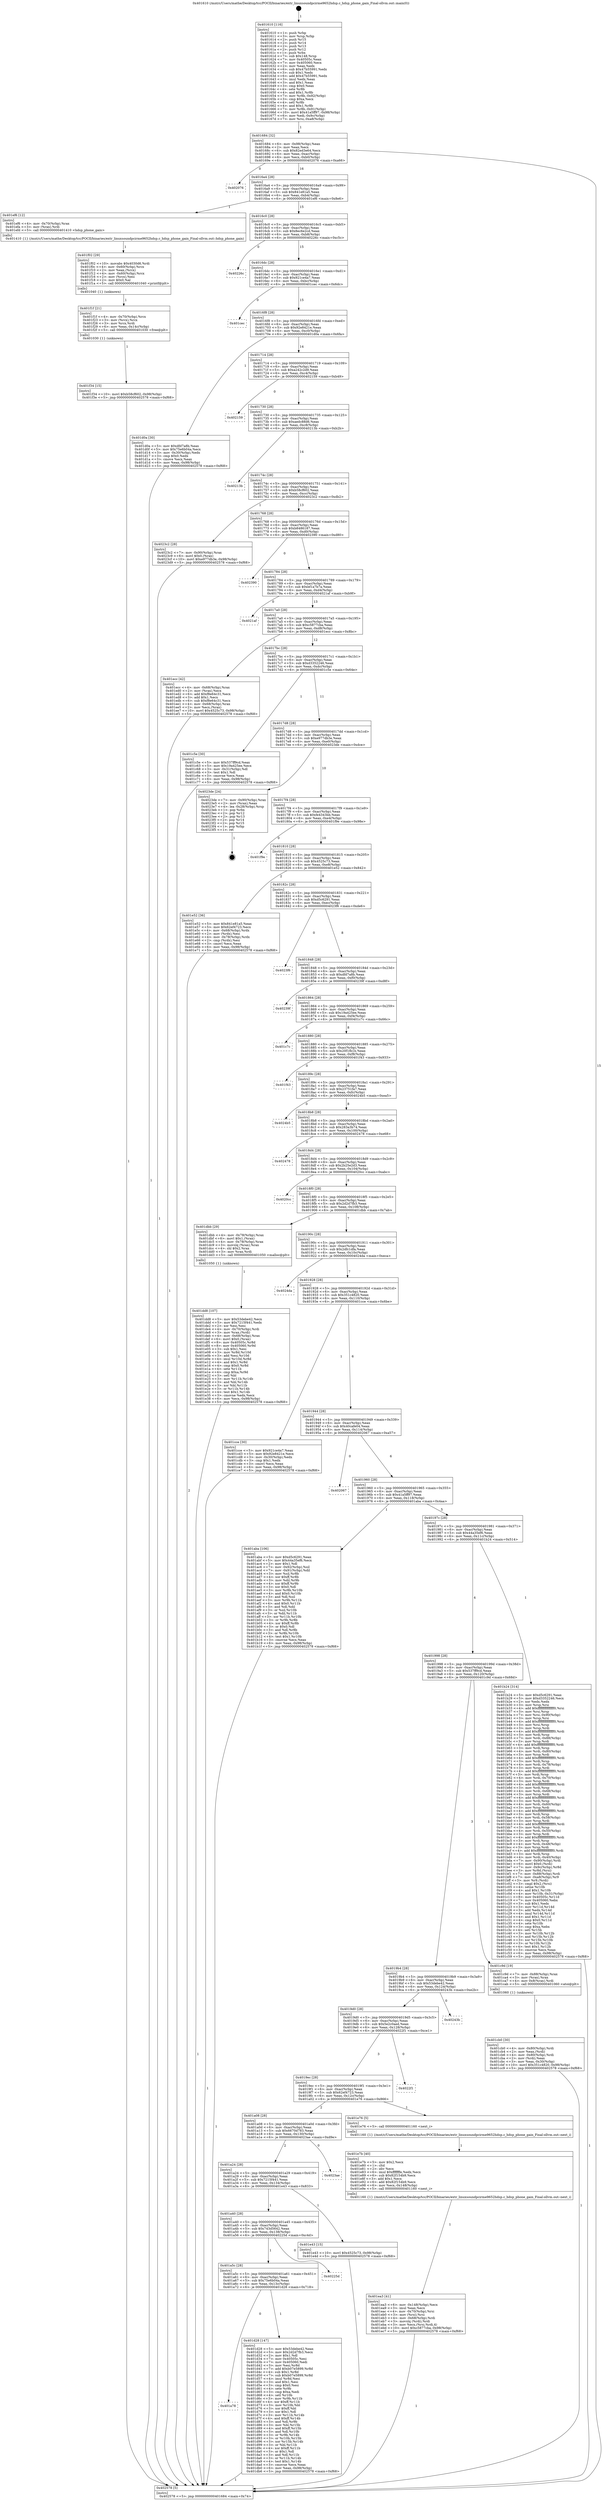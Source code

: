 digraph "0x401610" {
  label = "0x401610 (/mnt/c/Users/mathe/Desktop/tcc/POCII/binaries/extr_linuxsoundpcirme9652hdsp.c_hdsp_phone_gain_Final-ollvm.out::main(0))"
  labelloc = "t"
  node[shape=record]

  Entry [label="",width=0.3,height=0.3,shape=circle,fillcolor=black,style=filled]
  "0x401684" [label="{
     0x401684 [32]\l
     | [instrs]\l
     &nbsp;&nbsp;0x401684 \<+6\>: mov -0x98(%rbp),%eax\l
     &nbsp;&nbsp;0x40168a \<+2\>: mov %eax,%ecx\l
     &nbsp;&nbsp;0x40168c \<+6\>: sub $0x82ed3e64,%ecx\l
     &nbsp;&nbsp;0x401692 \<+6\>: mov %eax,-0xac(%rbp)\l
     &nbsp;&nbsp;0x401698 \<+6\>: mov %ecx,-0xb0(%rbp)\l
     &nbsp;&nbsp;0x40169e \<+6\>: je 0000000000402076 \<main+0xa66\>\l
  }"]
  "0x402076" [label="{
     0x402076\l
  }", style=dashed]
  "0x4016a4" [label="{
     0x4016a4 [28]\l
     | [instrs]\l
     &nbsp;&nbsp;0x4016a4 \<+5\>: jmp 00000000004016a9 \<main+0x99\>\l
     &nbsp;&nbsp;0x4016a9 \<+6\>: mov -0xac(%rbp),%eax\l
     &nbsp;&nbsp;0x4016af \<+5\>: sub $0x841e81a5,%eax\l
     &nbsp;&nbsp;0x4016b4 \<+6\>: mov %eax,-0xb4(%rbp)\l
     &nbsp;&nbsp;0x4016ba \<+6\>: je 0000000000401ef6 \<main+0x8e6\>\l
  }"]
  Exit [label="",width=0.3,height=0.3,shape=circle,fillcolor=black,style=filled,peripheries=2]
  "0x401ef6" [label="{
     0x401ef6 [12]\l
     | [instrs]\l
     &nbsp;&nbsp;0x401ef6 \<+4\>: mov -0x70(%rbp),%rax\l
     &nbsp;&nbsp;0x401efa \<+3\>: mov (%rax),%rdi\l
     &nbsp;&nbsp;0x401efd \<+5\>: call 0000000000401410 \<hdsp_phone_gain\>\l
     | [calls]\l
     &nbsp;&nbsp;0x401410 \{1\} (/mnt/c/Users/mathe/Desktop/tcc/POCII/binaries/extr_linuxsoundpcirme9652hdsp.c_hdsp_phone_gain_Final-ollvm.out::hdsp_phone_gain)\l
  }"]
  "0x4016c0" [label="{
     0x4016c0 [28]\l
     | [instrs]\l
     &nbsp;&nbsp;0x4016c0 \<+5\>: jmp 00000000004016c5 \<main+0xb5\>\l
     &nbsp;&nbsp;0x4016c5 \<+6\>: mov -0xac(%rbp),%eax\l
     &nbsp;&nbsp;0x4016cb \<+5\>: sub $0x8ec6e2cd,%eax\l
     &nbsp;&nbsp;0x4016d0 \<+6\>: mov %eax,-0xb8(%rbp)\l
     &nbsp;&nbsp;0x4016d6 \<+6\>: je 000000000040226c \<main+0xc5c\>\l
  }"]
  "0x401f34" [label="{
     0x401f34 [15]\l
     | [instrs]\l
     &nbsp;&nbsp;0x401f34 \<+10\>: movl $0xb58cf602,-0x98(%rbp)\l
     &nbsp;&nbsp;0x401f3e \<+5\>: jmp 0000000000402578 \<main+0xf68\>\l
  }"]
  "0x40226c" [label="{
     0x40226c\l
  }", style=dashed]
  "0x4016dc" [label="{
     0x4016dc [28]\l
     | [instrs]\l
     &nbsp;&nbsp;0x4016dc \<+5\>: jmp 00000000004016e1 \<main+0xd1\>\l
     &nbsp;&nbsp;0x4016e1 \<+6\>: mov -0xac(%rbp),%eax\l
     &nbsp;&nbsp;0x4016e7 \<+5\>: sub $0x921ce4a7,%eax\l
     &nbsp;&nbsp;0x4016ec \<+6\>: mov %eax,-0xbc(%rbp)\l
     &nbsp;&nbsp;0x4016f2 \<+6\>: je 0000000000401cec \<main+0x6dc\>\l
  }"]
  "0x401f1f" [label="{
     0x401f1f [21]\l
     | [instrs]\l
     &nbsp;&nbsp;0x401f1f \<+4\>: mov -0x70(%rbp),%rcx\l
     &nbsp;&nbsp;0x401f23 \<+3\>: mov (%rcx),%rcx\l
     &nbsp;&nbsp;0x401f26 \<+3\>: mov %rcx,%rdi\l
     &nbsp;&nbsp;0x401f29 \<+6\>: mov %eax,-0x14c(%rbp)\l
     &nbsp;&nbsp;0x401f2f \<+5\>: call 0000000000401030 \<free@plt\>\l
     | [calls]\l
     &nbsp;&nbsp;0x401030 \{1\} (unknown)\l
  }"]
  "0x401cec" [label="{
     0x401cec\l
  }", style=dashed]
  "0x4016f8" [label="{
     0x4016f8 [28]\l
     | [instrs]\l
     &nbsp;&nbsp;0x4016f8 \<+5\>: jmp 00000000004016fd \<main+0xed\>\l
     &nbsp;&nbsp;0x4016fd \<+6\>: mov -0xac(%rbp),%eax\l
     &nbsp;&nbsp;0x401703 \<+5\>: sub $0x92e8421e,%eax\l
     &nbsp;&nbsp;0x401708 \<+6\>: mov %eax,-0xc0(%rbp)\l
     &nbsp;&nbsp;0x40170e \<+6\>: je 0000000000401d0a \<main+0x6fa\>\l
  }"]
  "0x401f02" [label="{
     0x401f02 [29]\l
     | [instrs]\l
     &nbsp;&nbsp;0x401f02 \<+10\>: movabs $0x4030d6,%rdi\l
     &nbsp;&nbsp;0x401f0c \<+4\>: mov -0x60(%rbp),%rcx\l
     &nbsp;&nbsp;0x401f10 \<+2\>: mov %eax,(%rcx)\l
     &nbsp;&nbsp;0x401f12 \<+4\>: mov -0x60(%rbp),%rcx\l
     &nbsp;&nbsp;0x401f16 \<+2\>: mov (%rcx),%esi\l
     &nbsp;&nbsp;0x401f18 \<+2\>: mov $0x0,%al\l
     &nbsp;&nbsp;0x401f1a \<+5\>: call 0000000000401040 \<printf@plt\>\l
     | [calls]\l
     &nbsp;&nbsp;0x401040 \{1\} (unknown)\l
  }"]
  "0x401d0a" [label="{
     0x401d0a [30]\l
     | [instrs]\l
     &nbsp;&nbsp;0x401d0a \<+5\>: mov $0xdfd7a8b,%eax\l
     &nbsp;&nbsp;0x401d0f \<+5\>: mov $0x75e6b04a,%ecx\l
     &nbsp;&nbsp;0x401d14 \<+3\>: mov -0x30(%rbp),%edx\l
     &nbsp;&nbsp;0x401d17 \<+3\>: cmp $0x0,%edx\l
     &nbsp;&nbsp;0x401d1a \<+3\>: cmove %ecx,%eax\l
     &nbsp;&nbsp;0x401d1d \<+6\>: mov %eax,-0x98(%rbp)\l
     &nbsp;&nbsp;0x401d23 \<+5\>: jmp 0000000000402578 \<main+0xf68\>\l
  }"]
  "0x401714" [label="{
     0x401714 [28]\l
     | [instrs]\l
     &nbsp;&nbsp;0x401714 \<+5\>: jmp 0000000000401719 \<main+0x109\>\l
     &nbsp;&nbsp;0x401719 \<+6\>: mov -0xac(%rbp),%eax\l
     &nbsp;&nbsp;0x40171f \<+5\>: sub $0xa242c2d9,%eax\l
     &nbsp;&nbsp;0x401724 \<+6\>: mov %eax,-0xc4(%rbp)\l
     &nbsp;&nbsp;0x40172a \<+6\>: je 0000000000402159 \<main+0xb49\>\l
  }"]
  "0x401ea3" [label="{
     0x401ea3 [41]\l
     | [instrs]\l
     &nbsp;&nbsp;0x401ea3 \<+6\>: mov -0x148(%rbp),%ecx\l
     &nbsp;&nbsp;0x401ea9 \<+3\>: imul %eax,%ecx\l
     &nbsp;&nbsp;0x401eac \<+4\>: mov -0x70(%rbp),%rsi\l
     &nbsp;&nbsp;0x401eb0 \<+3\>: mov (%rsi),%rsi\l
     &nbsp;&nbsp;0x401eb3 \<+4\>: mov -0x68(%rbp),%rdi\l
     &nbsp;&nbsp;0x401eb7 \<+3\>: movslq (%rdi),%rdi\l
     &nbsp;&nbsp;0x401eba \<+3\>: mov %ecx,(%rsi,%rdi,4)\l
     &nbsp;&nbsp;0x401ebd \<+10\>: movl $0xc5877cba,-0x98(%rbp)\l
     &nbsp;&nbsp;0x401ec7 \<+5\>: jmp 0000000000402578 \<main+0xf68\>\l
  }"]
  "0x402159" [label="{
     0x402159\l
  }", style=dashed]
  "0x401730" [label="{
     0x401730 [28]\l
     | [instrs]\l
     &nbsp;&nbsp;0x401730 \<+5\>: jmp 0000000000401735 \<main+0x125\>\l
     &nbsp;&nbsp;0x401735 \<+6\>: mov -0xac(%rbp),%eax\l
     &nbsp;&nbsp;0x40173b \<+5\>: sub $0xaedc88d6,%eax\l
     &nbsp;&nbsp;0x401740 \<+6\>: mov %eax,-0xc8(%rbp)\l
     &nbsp;&nbsp;0x401746 \<+6\>: je 000000000040213b \<main+0xb2b\>\l
  }"]
  "0x401e7b" [label="{
     0x401e7b [40]\l
     | [instrs]\l
     &nbsp;&nbsp;0x401e7b \<+5\>: mov $0x2,%ecx\l
     &nbsp;&nbsp;0x401e80 \<+1\>: cltd\l
     &nbsp;&nbsp;0x401e81 \<+2\>: idiv %ecx\l
     &nbsp;&nbsp;0x401e83 \<+6\>: imul $0xfffffffe,%edx,%ecx\l
     &nbsp;&nbsp;0x401e89 \<+6\>: sub $0x82f154b9,%ecx\l
     &nbsp;&nbsp;0x401e8f \<+3\>: add $0x1,%ecx\l
     &nbsp;&nbsp;0x401e92 \<+6\>: add $0x82f154b9,%ecx\l
     &nbsp;&nbsp;0x401e98 \<+6\>: mov %ecx,-0x148(%rbp)\l
     &nbsp;&nbsp;0x401e9e \<+5\>: call 0000000000401160 \<next_i\>\l
     | [calls]\l
     &nbsp;&nbsp;0x401160 \{1\} (/mnt/c/Users/mathe/Desktop/tcc/POCII/binaries/extr_linuxsoundpcirme9652hdsp.c_hdsp_phone_gain_Final-ollvm.out::next_i)\l
  }"]
  "0x40213b" [label="{
     0x40213b\l
  }", style=dashed]
  "0x40174c" [label="{
     0x40174c [28]\l
     | [instrs]\l
     &nbsp;&nbsp;0x40174c \<+5\>: jmp 0000000000401751 \<main+0x141\>\l
     &nbsp;&nbsp;0x401751 \<+6\>: mov -0xac(%rbp),%eax\l
     &nbsp;&nbsp;0x401757 \<+5\>: sub $0xb58cf602,%eax\l
     &nbsp;&nbsp;0x40175c \<+6\>: mov %eax,-0xcc(%rbp)\l
     &nbsp;&nbsp;0x401762 \<+6\>: je 00000000004023c2 \<main+0xdb2\>\l
  }"]
  "0x401dd8" [label="{
     0x401dd8 [107]\l
     | [instrs]\l
     &nbsp;&nbsp;0x401dd8 \<+5\>: mov $0x53debe42,%ecx\l
     &nbsp;&nbsp;0x401ddd \<+5\>: mov $0x7215f441,%edx\l
     &nbsp;&nbsp;0x401de2 \<+2\>: xor %esi,%esi\l
     &nbsp;&nbsp;0x401de4 \<+4\>: mov -0x70(%rbp),%rdi\l
     &nbsp;&nbsp;0x401de8 \<+3\>: mov %rax,(%rdi)\l
     &nbsp;&nbsp;0x401deb \<+4\>: mov -0x68(%rbp),%rax\l
     &nbsp;&nbsp;0x401def \<+6\>: movl $0x0,(%rax)\l
     &nbsp;&nbsp;0x401df5 \<+8\>: mov 0x40505c,%r8d\l
     &nbsp;&nbsp;0x401dfd \<+8\>: mov 0x405060,%r9d\l
     &nbsp;&nbsp;0x401e05 \<+3\>: sub $0x1,%esi\l
     &nbsp;&nbsp;0x401e08 \<+3\>: mov %r8d,%r10d\l
     &nbsp;&nbsp;0x401e0b \<+3\>: add %esi,%r10d\l
     &nbsp;&nbsp;0x401e0e \<+4\>: imul %r10d,%r8d\l
     &nbsp;&nbsp;0x401e12 \<+4\>: and $0x1,%r8d\l
     &nbsp;&nbsp;0x401e16 \<+4\>: cmp $0x0,%r8d\l
     &nbsp;&nbsp;0x401e1a \<+4\>: sete %r11b\l
     &nbsp;&nbsp;0x401e1e \<+4\>: cmp $0xa,%r9d\l
     &nbsp;&nbsp;0x401e22 \<+3\>: setl %bl\l
     &nbsp;&nbsp;0x401e25 \<+3\>: mov %r11b,%r14b\l
     &nbsp;&nbsp;0x401e28 \<+3\>: and %bl,%r14b\l
     &nbsp;&nbsp;0x401e2b \<+3\>: xor %bl,%r11b\l
     &nbsp;&nbsp;0x401e2e \<+3\>: or %r11b,%r14b\l
     &nbsp;&nbsp;0x401e31 \<+4\>: test $0x1,%r14b\l
     &nbsp;&nbsp;0x401e35 \<+3\>: cmovne %edx,%ecx\l
     &nbsp;&nbsp;0x401e38 \<+6\>: mov %ecx,-0x98(%rbp)\l
     &nbsp;&nbsp;0x401e3e \<+5\>: jmp 0000000000402578 \<main+0xf68\>\l
  }"]
  "0x4023c2" [label="{
     0x4023c2 [28]\l
     | [instrs]\l
     &nbsp;&nbsp;0x4023c2 \<+7\>: mov -0x90(%rbp),%rax\l
     &nbsp;&nbsp;0x4023c9 \<+6\>: movl $0x0,(%rax)\l
     &nbsp;&nbsp;0x4023cf \<+10\>: movl $0xe977db3e,-0x98(%rbp)\l
     &nbsp;&nbsp;0x4023d9 \<+5\>: jmp 0000000000402578 \<main+0xf68\>\l
  }"]
  "0x401768" [label="{
     0x401768 [28]\l
     | [instrs]\l
     &nbsp;&nbsp;0x401768 \<+5\>: jmp 000000000040176d \<main+0x15d\>\l
     &nbsp;&nbsp;0x40176d \<+6\>: mov -0xac(%rbp),%eax\l
     &nbsp;&nbsp;0x401773 \<+5\>: sub $0xb8486187,%eax\l
     &nbsp;&nbsp;0x401778 \<+6\>: mov %eax,-0xd0(%rbp)\l
     &nbsp;&nbsp;0x40177e \<+6\>: je 0000000000402390 \<main+0xd80\>\l
  }"]
  "0x401a78" [label="{
     0x401a78\l
  }", style=dashed]
  "0x402390" [label="{
     0x402390\l
  }", style=dashed]
  "0x401784" [label="{
     0x401784 [28]\l
     | [instrs]\l
     &nbsp;&nbsp;0x401784 \<+5\>: jmp 0000000000401789 \<main+0x179\>\l
     &nbsp;&nbsp;0x401789 \<+6\>: mov -0xac(%rbp),%eax\l
     &nbsp;&nbsp;0x40178f \<+5\>: sub $0xbf1a7b7a,%eax\l
     &nbsp;&nbsp;0x401794 \<+6\>: mov %eax,-0xd4(%rbp)\l
     &nbsp;&nbsp;0x40179a \<+6\>: je 00000000004021af \<main+0xb9f\>\l
  }"]
  "0x401d28" [label="{
     0x401d28 [147]\l
     | [instrs]\l
     &nbsp;&nbsp;0x401d28 \<+5\>: mov $0x53debe42,%eax\l
     &nbsp;&nbsp;0x401d2d \<+5\>: mov $0x2d2d7fb3,%ecx\l
     &nbsp;&nbsp;0x401d32 \<+2\>: mov $0x1,%dl\l
     &nbsp;&nbsp;0x401d34 \<+7\>: mov 0x40505c,%esi\l
     &nbsp;&nbsp;0x401d3b \<+7\>: mov 0x405060,%edi\l
     &nbsp;&nbsp;0x401d42 \<+3\>: mov %esi,%r8d\l
     &nbsp;&nbsp;0x401d45 \<+7\>: add $0xb07e5899,%r8d\l
     &nbsp;&nbsp;0x401d4c \<+4\>: sub $0x1,%r8d\l
     &nbsp;&nbsp;0x401d50 \<+7\>: sub $0xb07e5899,%r8d\l
     &nbsp;&nbsp;0x401d57 \<+4\>: imul %r8d,%esi\l
     &nbsp;&nbsp;0x401d5b \<+3\>: and $0x1,%esi\l
     &nbsp;&nbsp;0x401d5e \<+3\>: cmp $0x0,%esi\l
     &nbsp;&nbsp;0x401d61 \<+4\>: sete %r9b\l
     &nbsp;&nbsp;0x401d65 \<+3\>: cmp $0xa,%edi\l
     &nbsp;&nbsp;0x401d68 \<+4\>: setl %r10b\l
     &nbsp;&nbsp;0x401d6c \<+3\>: mov %r9b,%r11b\l
     &nbsp;&nbsp;0x401d6f \<+4\>: xor $0xff,%r11b\l
     &nbsp;&nbsp;0x401d73 \<+3\>: mov %r10b,%bl\l
     &nbsp;&nbsp;0x401d76 \<+3\>: xor $0xff,%bl\l
     &nbsp;&nbsp;0x401d79 \<+3\>: xor $0x1,%dl\l
     &nbsp;&nbsp;0x401d7c \<+3\>: mov %r11b,%r14b\l
     &nbsp;&nbsp;0x401d7f \<+4\>: and $0xff,%r14b\l
     &nbsp;&nbsp;0x401d83 \<+3\>: and %dl,%r9b\l
     &nbsp;&nbsp;0x401d86 \<+3\>: mov %bl,%r15b\l
     &nbsp;&nbsp;0x401d89 \<+4\>: and $0xff,%r15b\l
     &nbsp;&nbsp;0x401d8d \<+3\>: and %dl,%r10b\l
     &nbsp;&nbsp;0x401d90 \<+3\>: or %r9b,%r14b\l
     &nbsp;&nbsp;0x401d93 \<+3\>: or %r10b,%r15b\l
     &nbsp;&nbsp;0x401d96 \<+3\>: xor %r15b,%r14b\l
     &nbsp;&nbsp;0x401d99 \<+3\>: or %bl,%r11b\l
     &nbsp;&nbsp;0x401d9c \<+4\>: xor $0xff,%r11b\l
     &nbsp;&nbsp;0x401da0 \<+3\>: or $0x1,%dl\l
     &nbsp;&nbsp;0x401da3 \<+3\>: and %dl,%r11b\l
     &nbsp;&nbsp;0x401da6 \<+3\>: or %r11b,%r14b\l
     &nbsp;&nbsp;0x401da9 \<+4\>: test $0x1,%r14b\l
     &nbsp;&nbsp;0x401dad \<+3\>: cmovne %ecx,%eax\l
     &nbsp;&nbsp;0x401db0 \<+6\>: mov %eax,-0x98(%rbp)\l
     &nbsp;&nbsp;0x401db6 \<+5\>: jmp 0000000000402578 \<main+0xf68\>\l
  }"]
  "0x4021af" [label="{
     0x4021af\l
  }", style=dashed]
  "0x4017a0" [label="{
     0x4017a0 [28]\l
     | [instrs]\l
     &nbsp;&nbsp;0x4017a0 \<+5\>: jmp 00000000004017a5 \<main+0x195\>\l
     &nbsp;&nbsp;0x4017a5 \<+6\>: mov -0xac(%rbp),%eax\l
     &nbsp;&nbsp;0x4017ab \<+5\>: sub $0xc5877cba,%eax\l
     &nbsp;&nbsp;0x4017b0 \<+6\>: mov %eax,-0xd8(%rbp)\l
     &nbsp;&nbsp;0x4017b6 \<+6\>: je 0000000000401ecc \<main+0x8bc\>\l
  }"]
  "0x401a5c" [label="{
     0x401a5c [28]\l
     | [instrs]\l
     &nbsp;&nbsp;0x401a5c \<+5\>: jmp 0000000000401a61 \<main+0x451\>\l
     &nbsp;&nbsp;0x401a61 \<+6\>: mov -0xac(%rbp),%eax\l
     &nbsp;&nbsp;0x401a67 \<+5\>: sub $0x75e6b04a,%eax\l
     &nbsp;&nbsp;0x401a6c \<+6\>: mov %eax,-0x13c(%rbp)\l
     &nbsp;&nbsp;0x401a72 \<+6\>: je 0000000000401d28 \<main+0x718\>\l
  }"]
  "0x401ecc" [label="{
     0x401ecc [42]\l
     | [instrs]\l
     &nbsp;&nbsp;0x401ecc \<+4\>: mov -0x68(%rbp),%rax\l
     &nbsp;&nbsp;0x401ed0 \<+2\>: mov (%rax),%ecx\l
     &nbsp;&nbsp;0x401ed2 \<+6\>: add $0xf8e64c31,%ecx\l
     &nbsp;&nbsp;0x401ed8 \<+3\>: add $0x1,%ecx\l
     &nbsp;&nbsp;0x401edb \<+6\>: sub $0xf8e64c31,%ecx\l
     &nbsp;&nbsp;0x401ee1 \<+4\>: mov -0x68(%rbp),%rax\l
     &nbsp;&nbsp;0x401ee5 \<+2\>: mov %ecx,(%rax)\l
     &nbsp;&nbsp;0x401ee7 \<+10\>: movl $0x4525c73,-0x98(%rbp)\l
     &nbsp;&nbsp;0x401ef1 \<+5\>: jmp 0000000000402578 \<main+0xf68\>\l
  }"]
  "0x4017bc" [label="{
     0x4017bc [28]\l
     | [instrs]\l
     &nbsp;&nbsp;0x4017bc \<+5\>: jmp 00000000004017c1 \<main+0x1b1\>\l
     &nbsp;&nbsp;0x4017c1 \<+6\>: mov -0xac(%rbp),%eax\l
     &nbsp;&nbsp;0x4017c7 \<+5\>: sub $0xd3352246,%eax\l
     &nbsp;&nbsp;0x4017cc \<+6\>: mov %eax,-0xdc(%rbp)\l
     &nbsp;&nbsp;0x4017d2 \<+6\>: je 0000000000401c5e \<main+0x64e\>\l
  }"]
  "0x40225d" [label="{
     0x40225d\l
  }", style=dashed]
  "0x401c5e" [label="{
     0x401c5e [30]\l
     | [instrs]\l
     &nbsp;&nbsp;0x401c5e \<+5\>: mov $0x537ff9cd,%eax\l
     &nbsp;&nbsp;0x401c63 \<+5\>: mov $0x19a425ee,%ecx\l
     &nbsp;&nbsp;0x401c68 \<+3\>: mov -0x31(%rbp),%dl\l
     &nbsp;&nbsp;0x401c6b \<+3\>: test $0x1,%dl\l
     &nbsp;&nbsp;0x401c6e \<+3\>: cmovne %ecx,%eax\l
     &nbsp;&nbsp;0x401c71 \<+6\>: mov %eax,-0x98(%rbp)\l
     &nbsp;&nbsp;0x401c77 \<+5\>: jmp 0000000000402578 \<main+0xf68\>\l
  }"]
  "0x4017d8" [label="{
     0x4017d8 [28]\l
     | [instrs]\l
     &nbsp;&nbsp;0x4017d8 \<+5\>: jmp 00000000004017dd \<main+0x1cd\>\l
     &nbsp;&nbsp;0x4017dd \<+6\>: mov -0xac(%rbp),%eax\l
     &nbsp;&nbsp;0x4017e3 \<+5\>: sub $0xe977db3e,%eax\l
     &nbsp;&nbsp;0x4017e8 \<+6\>: mov %eax,-0xe0(%rbp)\l
     &nbsp;&nbsp;0x4017ee \<+6\>: je 00000000004023de \<main+0xdce\>\l
  }"]
  "0x401a40" [label="{
     0x401a40 [28]\l
     | [instrs]\l
     &nbsp;&nbsp;0x401a40 \<+5\>: jmp 0000000000401a45 \<main+0x435\>\l
     &nbsp;&nbsp;0x401a45 \<+6\>: mov -0xac(%rbp),%eax\l
     &nbsp;&nbsp;0x401a4b \<+5\>: sub $0x743d5642,%eax\l
     &nbsp;&nbsp;0x401a50 \<+6\>: mov %eax,-0x138(%rbp)\l
     &nbsp;&nbsp;0x401a56 \<+6\>: je 000000000040225d \<main+0xc4d\>\l
  }"]
  "0x4023de" [label="{
     0x4023de [24]\l
     | [instrs]\l
     &nbsp;&nbsp;0x4023de \<+7\>: mov -0x90(%rbp),%rax\l
     &nbsp;&nbsp;0x4023e5 \<+2\>: mov (%rax),%eax\l
     &nbsp;&nbsp;0x4023e7 \<+4\>: lea -0x28(%rbp),%rsp\l
     &nbsp;&nbsp;0x4023eb \<+1\>: pop %rbx\l
     &nbsp;&nbsp;0x4023ec \<+2\>: pop %r12\l
     &nbsp;&nbsp;0x4023ee \<+2\>: pop %r13\l
     &nbsp;&nbsp;0x4023f0 \<+2\>: pop %r14\l
     &nbsp;&nbsp;0x4023f2 \<+2\>: pop %r15\l
     &nbsp;&nbsp;0x4023f4 \<+1\>: pop %rbp\l
     &nbsp;&nbsp;0x4023f5 \<+1\>: ret\l
  }"]
  "0x4017f4" [label="{
     0x4017f4 [28]\l
     | [instrs]\l
     &nbsp;&nbsp;0x4017f4 \<+5\>: jmp 00000000004017f9 \<main+0x1e9\>\l
     &nbsp;&nbsp;0x4017f9 \<+6\>: mov -0xac(%rbp),%eax\l
     &nbsp;&nbsp;0x4017ff \<+5\>: sub $0xfe4343bb,%eax\l
     &nbsp;&nbsp;0x401804 \<+6\>: mov %eax,-0xe4(%rbp)\l
     &nbsp;&nbsp;0x40180a \<+6\>: je 0000000000401f9e \<main+0x98e\>\l
  }"]
  "0x401e43" [label="{
     0x401e43 [15]\l
     | [instrs]\l
     &nbsp;&nbsp;0x401e43 \<+10\>: movl $0x4525c73,-0x98(%rbp)\l
     &nbsp;&nbsp;0x401e4d \<+5\>: jmp 0000000000402578 \<main+0xf68\>\l
  }"]
  "0x401f9e" [label="{
     0x401f9e\l
  }", style=dashed]
  "0x401810" [label="{
     0x401810 [28]\l
     | [instrs]\l
     &nbsp;&nbsp;0x401810 \<+5\>: jmp 0000000000401815 \<main+0x205\>\l
     &nbsp;&nbsp;0x401815 \<+6\>: mov -0xac(%rbp),%eax\l
     &nbsp;&nbsp;0x40181b \<+5\>: sub $0x4525c73,%eax\l
     &nbsp;&nbsp;0x401820 \<+6\>: mov %eax,-0xe8(%rbp)\l
     &nbsp;&nbsp;0x401826 \<+6\>: je 0000000000401e52 \<main+0x842\>\l
  }"]
  "0x401a24" [label="{
     0x401a24 [28]\l
     | [instrs]\l
     &nbsp;&nbsp;0x401a24 \<+5\>: jmp 0000000000401a29 \<main+0x419\>\l
     &nbsp;&nbsp;0x401a29 \<+6\>: mov -0xac(%rbp),%eax\l
     &nbsp;&nbsp;0x401a2f \<+5\>: sub $0x7215f441,%eax\l
     &nbsp;&nbsp;0x401a34 \<+6\>: mov %eax,-0x134(%rbp)\l
     &nbsp;&nbsp;0x401a3a \<+6\>: je 0000000000401e43 \<main+0x833\>\l
  }"]
  "0x401e52" [label="{
     0x401e52 [36]\l
     | [instrs]\l
     &nbsp;&nbsp;0x401e52 \<+5\>: mov $0x841e81a5,%eax\l
     &nbsp;&nbsp;0x401e57 \<+5\>: mov $0x62ef4723,%ecx\l
     &nbsp;&nbsp;0x401e5c \<+4\>: mov -0x68(%rbp),%rdx\l
     &nbsp;&nbsp;0x401e60 \<+2\>: mov (%rdx),%esi\l
     &nbsp;&nbsp;0x401e62 \<+4\>: mov -0x78(%rbp),%rdx\l
     &nbsp;&nbsp;0x401e66 \<+2\>: cmp (%rdx),%esi\l
     &nbsp;&nbsp;0x401e68 \<+3\>: cmovl %ecx,%eax\l
     &nbsp;&nbsp;0x401e6b \<+6\>: mov %eax,-0x98(%rbp)\l
     &nbsp;&nbsp;0x401e71 \<+5\>: jmp 0000000000402578 \<main+0xf68\>\l
  }"]
  "0x40182c" [label="{
     0x40182c [28]\l
     | [instrs]\l
     &nbsp;&nbsp;0x40182c \<+5\>: jmp 0000000000401831 \<main+0x221\>\l
     &nbsp;&nbsp;0x401831 \<+6\>: mov -0xac(%rbp),%eax\l
     &nbsp;&nbsp;0x401837 \<+5\>: sub $0xd5c6291,%eax\l
     &nbsp;&nbsp;0x40183c \<+6\>: mov %eax,-0xec(%rbp)\l
     &nbsp;&nbsp;0x401842 \<+6\>: je 00000000004023f6 \<main+0xde6\>\l
  }"]
  "0x4023ae" [label="{
     0x4023ae\l
  }", style=dashed]
  "0x4023f6" [label="{
     0x4023f6\l
  }", style=dashed]
  "0x401848" [label="{
     0x401848 [28]\l
     | [instrs]\l
     &nbsp;&nbsp;0x401848 \<+5\>: jmp 000000000040184d \<main+0x23d\>\l
     &nbsp;&nbsp;0x40184d \<+6\>: mov -0xac(%rbp),%eax\l
     &nbsp;&nbsp;0x401853 \<+5\>: sub $0xdfd7a8b,%eax\l
     &nbsp;&nbsp;0x401858 \<+6\>: mov %eax,-0xf0(%rbp)\l
     &nbsp;&nbsp;0x40185e \<+6\>: je 000000000040239f \<main+0xd8f\>\l
  }"]
  "0x401a08" [label="{
     0x401a08 [28]\l
     | [instrs]\l
     &nbsp;&nbsp;0x401a08 \<+5\>: jmp 0000000000401a0d \<main+0x3fd\>\l
     &nbsp;&nbsp;0x401a0d \<+6\>: mov -0xac(%rbp),%eax\l
     &nbsp;&nbsp;0x401a13 \<+5\>: sub $0x6670d783,%eax\l
     &nbsp;&nbsp;0x401a18 \<+6\>: mov %eax,-0x130(%rbp)\l
     &nbsp;&nbsp;0x401a1e \<+6\>: je 00000000004023ae \<main+0xd9e\>\l
  }"]
  "0x40239f" [label="{
     0x40239f\l
  }", style=dashed]
  "0x401864" [label="{
     0x401864 [28]\l
     | [instrs]\l
     &nbsp;&nbsp;0x401864 \<+5\>: jmp 0000000000401869 \<main+0x259\>\l
     &nbsp;&nbsp;0x401869 \<+6\>: mov -0xac(%rbp),%eax\l
     &nbsp;&nbsp;0x40186f \<+5\>: sub $0x19a425ee,%eax\l
     &nbsp;&nbsp;0x401874 \<+6\>: mov %eax,-0xf4(%rbp)\l
     &nbsp;&nbsp;0x40187a \<+6\>: je 0000000000401c7c \<main+0x66c\>\l
  }"]
  "0x401e76" [label="{
     0x401e76 [5]\l
     | [instrs]\l
     &nbsp;&nbsp;0x401e76 \<+5\>: call 0000000000401160 \<next_i\>\l
     | [calls]\l
     &nbsp;&nbsp;0x401160 \{1\} (/mnt/c/Users/mathe/Desktop/tcc/POCII/binaries/extr_linuxsoundpcirme9652hdsp.c_hdsp_phone_gain_Final-ollvm.out::next_i)\l
  }"]
  "0x401c7c" [label="{
     0x401c7c\l
  }", style=dashed]
  "0x401880" [label="{
     0x401880 [28]\l
     | [instrs]\l
     &nbsp;&nbsp;0x401880 \<+5\>: jmp 0000000000401885 \<main+0x275\>\l
     &nbsp;&nbsp;0x401885 \<+6\>: mov -0xac(%rbp),%eax\l
     &nbsp;&nbsp;0x40188b \<+5\>: sub $0x20f1fb1b,%eax\l
     &nbsp;&nbsp;0x401890 \<+6\>: mov %eax,-0xf8(%rbp)\l
     &nbsp;&nbsp;0x401896 \<+6\>: je 0000000000401f43 \<main+0x933\>\l
  }"]
  "0x4019ec" [label="{
     0x4019ec [28]\l
     | [instrs]\l
     &nbsp;&nbsp;0x4019ec \<+5\>: jmp 00000000004019f1 \<main+0x3e1\>\l
     &nbsp;&nbsp;0x4019f1 \<+6\>: mov -0xac(%rbp),%eax\l
     &nbsp;&nbsp;0x4019f7 \<+5\>: sub $0x62ef4723,%eax\l
     &nbsp;&nbsp;0x4019fc \<+6\>: mov %eax,-0x12c(%rbp)\l
     &nbsp;&nbsp;0x401a02 \<+6\>: je 0000000000401e76 \<main+0x866\>\l
  }"]
  "0x401f43" [label="{
     0x401f43\l
  }", style=dashed]
  "0x40189c" [label="{
     0x40189c [28]\l
     | [instrs]\l
     &nbsp;&nbsp;0x40189c \<+5\>: jmp 00000000004018a1 \<main+0x291\>\l
     &nbsp;&nbsp;0x4018a1 \<+6\>: mov -0xac(%rbp),%eax\l
     &nbsp;&nbsp;0x4018a7 \<+5\>: sub $0x23751fa7,%eax\l
     &nbsp;&nbsp;0x4018ac \<+6\>: mov %eax,-0xfc(%rbp)\l
     &nbsp;&nbsp;0x4018b2 \<+6\>: je 00000000004024b5 \<main+0xea5\>\l
  }"]
  "0x4022f1" [label="{
     0x4022f1\l
  }", style=dashed]
  "0x4024b5" [label="{
     0x4024b5\l
  }", style=dashed]
  "0x4018b8" [label="{
     0x4018b8 [28]\l
     | [instrs]\l
     &nbsp;&nbsp;0x4018b8 \<+5\>: jmp 00000000004018bd \<main+0x2ad\>\l
     &nbsp;&nbsp;0x4018bd \<+6\>: mov -0xac(%rbp),%eax\l
     &nbsp;&nbsp;0x4018c3 \<+5\>: sub $0x283a3b74,%eax\l
     &nbsp;&nbsp;0x4018c8 \<+6\>: mov %eax,-0x100(%rbp)\l
     &nbsp;&nbsp;0x4018ce \<+6\>: je 0000000000402478 \<main+0xe68\>\l
  }"]
  "0x4019d0" [label="{
     0x4019d0 [28]\l
     | [instrs]\l
     &nbsp;&nbsp;0x4019d0 \<+5\>: jmp 00000000004019d5 \<main+0x3c5\>\l
     &nbsp;&nbsp;0x4019d5 \<+6\>: mov -0xac(%rbp),%eax\l
     &nbsp;&nbsp;0x4019db \<+5\>: sub $0x5e2c0aed,%eax\l
     &nbsp;&nbsp;0x4019e0 \<+6\>: mov %eax,-0x128(%rbp)\l
     &nbsp;&nbsp;0x4019e6 \<+6\>: je 00000000004022f1 \<main+0xce1\>\l
  }"]
  "0x402478" [label="{
     0x402478\l
  }", style=dashed]
  "0x4018d4" [label="{
     0x4018d4 [28]\l
     | [instrs]\l
     &nbsp;&nbsp;0x4018d4 \<+5\>: jmp 00000000004018d9 \<main+0x2c9\>\l
     &nbsp;&nbsp;0x4018d9 \<+6\>: mov -0xac(%rbp),%eax\l
     &nbsp;&nbsp;0x4018df \<+5\>: sub $0x2b25e2d3,%eax\l
     &nbsp;&nbsp;0x4018e4 \<+6\>: mov %eax,-0x104(%rbp)\l
     &nbsp;&nbsp;0x4018ea \<+6\>: je 00000000004020cc \<main+0xabc\>\l
  }"]
  "0x40243b" [label="{
     0x40243b\l
  }", style=dashed]
  "0x4020cc" [label="{
     0x4020cc\l
  }", style=dashed]
  "0x4018f0" [label="{
     0x4018f0 [28]\l
     | [instrs]\l
     &nbsp;&nbsp;0x4018f0 \<+5\>: jmp 00000000004018f5 \<main+0x2e5\>\l
     &nbsp;&nbsp;0x4018f5 \<+6\>: mov -0xac(%rbp),%eax\l
     &nbsp;&nbsp;0x4018fb \<+5\>: sub $0x2d2d7fb3,%eax\l
     &nbsp;&nbsp;0x401900 \<+6\>: mov %eax,-0x108(%rbp)\l
     &nbsp;&nbsp;0x401906 \<+6\>: je 0000000000401dbb \<main+0x7ab\>\l
  }"]
  "0x401cb0" [label="{
     0x401cb0 [30]\l
     | [instrs]\l
     &nbsp;&nbsp;0x401cb0 \<+4\>: mov -0x80(%rbp),%rdi\l
     &nbsp;&nbsp;0x401cb4 \<+2\>: mov %eax,(%rdi)\l
     &nbsp;&nbsp;0x401cb6 \<+4\>: mov -0x80(%rbp),%rdi\l
     &nbsp;&nbsp;0x401cba \<+2\>: mov (%rdi),%eax\l
     &nbsp;&nbsp;0x401cbc \<+3\>: mov %eax,-0x30(%rbp)\l
     &nbsp;&nbsp;0x401cbf \<+10\>: movl $0x351c4820,-0x98(%rbp)\l
     &nbsp;&nbsp;0x401cc9 \<+5\>: jmp 0000000000402578 \<main+0xf68\>\l
  }"]
  "0x401dbb" [label="{
     0x401dbb [29]\l
     | [instrs]\l
     &nbsp;&nbsp;0x401dbb \<+4\>: mov -0x78(%rbp),%rax\l
     &nbsp;&nbsp;0x401dbf \<+6\>: movl $0x1,(%rax)\l
     &nbsp;&nbsp;0x401dc5 \<+4\>: mov -0x78(%rbp),%rax\l
     &nbsp;&nbsp;0x401dc9 \<+3\>: movslq (%rax),%rax\l
     &nbsp;&nbsp;0x401dcc \<+4\>: shl $0x2,%rax\l
     &nbsp;&nbsp;0x401dd0 \<+3\>: mov %rax,%rdi\l
     &nbsp;&nbsp;0x401dd3 \<+5\>: call 0000000000401050 \<malloc@plt\>\l
     | [calls]\l
     &nbsp;&nbsp;0x401050 \{1\} (unknown)\l
  }"]
  "0x40190c" [label="{
     0x40190c [28]\l
     | [instrs]\l
     &nbsp;&nbsp;0x40190c \<+5\>: jmp 0000000000401911 \<main+0x301\>\l
     &nbsp;&nbsp;0x401911 \<+6\>: mov -0xac(%rbp),%eax\l
     &nbsp;&nbsp;0x401917 \<+5\>: sub $0x2dfc1dfa,%eax\l
     &nbsp;&nbsp;0x40191c \<+6\>: mov %eax,-0x10c(%rbp)\l
     &nbsp;&nbsp;0x401922 \<+6\>: je 00000000004024da \<main+0xeca\>\l
  }"]
  "0x4019b4" [label="{
     0x4019b4 [28]\l
     | [instrs]\l
     &nbsp;&nbsp;0x4019b4 \<+5\>: jmp 00000000004019b9 \<main+0x3a9\>\l
     &nbsp;&nbsp;0x4019b9 \<+6\>: mov -0xac(%rbp),%eax\l
     &nbsp;&nbsp;0x4019bf \<+5\>: sub $0x53debe42,%eax\l
     &nbsp;&nbsp;0x4019c4 \<+6\>: mov %eax,-0x124(%rbp)\l
     &nbsp;&nbsp;0x4019ca \<+6\>: je 000000000040243b \<main+0xe2b\>\l
  }"]
  "0x4024da" [label="{
     0x4024da\l
  }", style=dashed]
  "0x401928" [label="{
     0x401928 [28]\l
     | [instrs]\l
     &nbsp;&nbsp;0x401928 \<+5\>: jmp 000000000040192d \<main+0x31d\>\l
     &nbsp;&nbsp;0x40192d \<+6\>: mov -0xac(%rbp),%eax\l
     &nbsp;&nbsp;0x401933 \<+5\>: sub $0x351c4820,%eax\l
     &nbsp;&nbsp;0x401938 \<+6\>: mov %eax,-0x110(%rbp)\l
     &nbsp;&nbsp;0x40193e \<+6\>: je 0000000000401cce \<main+0x6be\>\l
  }"]
  "0x401c9d" [label="{
     0x401c9d [19]\l
     | [instrs]\l
     &nbsp;&nbsp;0x401c9d \<+7\>: mov -0x88(%rbp),%rax\l
     &nbsp;&nbsp;0x401ca4 \<+3\>: mov (%rax),%rax\l
     &nbsp;&nbsp;0x401ca7 \<+4\>: mov 0x8(%rax),%rdi\l
     &nbsp;&nbsp;0x401cab \<+5\>: call 0000000000401060 \<atoi@plt\>\l
     | [calls]\l
     &nbsp;&nbsp;0x401060 \{1\} (unknown)\l
  }"]
  "0x401cce" [label="{
     0x401cce [30]\l
     | [instrs]\l
     &nbsp;&nbsp;0x401cce \<+5\>: mov $0x921ce4a7,%eax\l
     &nbsp;&nbsp;0x401cd3 \<+5\>: mov $0x92e8421e,%ecx\l
     &nbsp;&nbsp;0x401cd8 \<+3\>: mov -0x30(%rbp),%edx\l
     &nbsp;&nbsp;0x401cdb \<+3\>: cmp $0x1,%edx\l
     &nbsp;&nbsp;0x401cde \<+3\>: cmovl %ecx,%eax\l
     &nbsp;&nbsp;0x401ce1 \<+6\>: mov %eax,-0x98(%rbp)\l
     &nbsp;&nbsp;0x401ce7 \<+5\>: jmp 0000000000402578 \<main+0xf68\>\l
  }"]
  "0x401944" [label="{
     0x401944 [28]\l
     | [instrs]\l
     &nbsp;&nbsp;0x401944 \<+5\>: jmp 0000000000401949 \<main+0x339\>\l
     &nbsp;&nbsp;0x401949 \<+6\>: mov -0xac(%rbp),%eax\l
     &nbsp;&nbsp;0x40194f \<+5\>: sub $0x40cafe04,%eax\l
     &nbsp;&nbsp;0x401954 \<+6\>: mov %eax,-0x114(%rbp)\l
     &nbsp;&nbsp;0x40195a \<+6\>: je 0000000000402067 \<main+0xa57\>\l
  }"]
  "0x401998" [label="{
     0x401998 [28]\l
     | [instrs]\l
     &nbsp;&nbsp;0x401998 \<+5\>: jmp 000000000040199d \<main+0x38d\>\l
     &nbsp;&nbsp;0x40199d \<+6\>: mov -0xac(%rbp),%eax\l
     &nbsp;&nbsp;0x4019a3 \<+5\>: sub $0x537ff9cd,%eax\l
     &nbsp;&nbsp;0x4019a8 \<+6\>: mov %eax,-0x120(%rbp)\l
     &nbsp;&nbsp;0x4019ae \<+6\>: je 0000000000401c9d \<main+0x68d\>\l
  }"]
  "0x402067" [label="{
     0x402067\l
  }", style=dashed]
  "0x401960" [label="{
     0x401960 [28]\l
     | [instrs]\l
     &nbsp;&nbsp;0x401960 \<+5\>: jmp 0000000000401965 \<main+0x355\>\l
     &nbsp;&nbsp;0x401965 \<+6\>: mov -0xac(%rbp),%eax\l
     &nbsp;&nbsp;0x40196b \<+5\>: sub $0x41a5ff97,%eax\l
     &nbsp;&nbsp;0x401970 \<+6\>: mov %eax,-0x118(%rbp)\l
     &nbsp;&nbsp;0x401976 \<+6\>: je 0000000000401aba \<main+0x4aa\>\l
  }"]
  "0x401b24" [label="{
     0x401b24 [314]\l
     | [instrs]\l
     &nbsp;&nbsp;0x401b24 \<+5\>: mov $0xd5c6291,%eax\l
     &nbsp;&nbsp;0x401b29 \<+5\>: mov $0xd3352246,%ecx\l
     &nbsp;&nbsp;0x401b2e \<+2\>: xor %edx,%edx\l
     &nbsp;&nbsp;0x401b30 \<+3\>: mov %rsp,%rsi\l
     &nbsp;&nbsp;0x401b33 \<+4\>: add $0xfffffffffffffff0,%rsi\l
     &nbsp;&nbsp;0x401b37 \<+3\>: mov %rsi,%rsp\l
     &nbsp;&nbsp;0x401b3a \<+7\>: mov %rsi,-0x90(%rbp)\l
     &nbsp;&nbsp;0x401b41 \<+3\>: mov %rsp,%rsi\l
     &nbsp;&nbsp;0x401b44 \<+4\>: add $0xfffffffffffffff0,%rsi\l
     &nbsp;&nbsp;0x401b48 \<+3\>: mov %rsi,%rsp\l
     &nbsp;&nbsp;0x401b4b \<+3\>: mov %rsp,%rdi\l
     &nbsp;&nbsp;0x401b4e \<+4\>: add $0xfffffffffffffff0,%rdi\l
     &nbsp;&nbsp;0x401b52 \<+3\>: mov %rdi,%rsp\l
     &nbsp;&nbsp;0x401b55 \<+7\>: mov %rdi,-0x88(%rbp)\l
     &nbsp;&nbsp;0x401b5c \<+3\>: mov %rsp,%rdi\l
     &nbsp;&nbsp;0x401b5f \<+4\>: add $0xfffffffffffffff0,%rdi\l
     &nbsp;&nbsp;0x401b63 \<+3\>: mov %rdi,%rsp\l
     &nbsp;&nbsp;0x401b66 \<+4\>: mov %rdi,-0x80(%rbp)\l
     &nbsp;&nbsp;0x401b6a \<+3\>: mov %rsp,%rdi\l
     &nbsp;&nbsp;0x401b6d \<+4\>: add $0xfffffffffffffff0,%rdi\l
     &nbsp;&nbsp;0x401b71 \<+3\>: mov %rdi,%rsp\l
     &nbsp;&nbsp;0x401b74 \<+4\>: mov %rdi,-0x78(%rbp)\l
     &nbsp;&nbsp;0x401b78 \<+3\>: mov %rsp,%rdi\l
     &nbsp;&nbsp;0x401b7b \<+4\>: add $0xfffffffffffffff0,%rdi\l
     &nbsp;&nbsp;0x401b7f \<+3\>: mov %rdi,%rsp\l
     &nbsp;&nbsp;0x401b82 \<+4\>: mov %rdi,-0x70(%rbp)\l
     &nbsp;&nbsp;0x401b86 \<+3\>: mov %rsp,%rdi\l
     &nbsp;&nbsp;0x401b89 \<+4\>: add $0xfffffffffffffff0,%rdi\l
     &nbsp;&nbsp;0x401b8d \<+3\>: mov %rdi,%rsp\l
     &nbsp;&nbsp;0x401b90 \<+4\>: mov %rdi,-0x68(%rbp)\l
     &nbsp;&nbsp;0x401b94 \<+3\>: mov %rsp,%rdi\l
     &nbsp;&nbsp;0x401b97 \<+4\>: add $0xfffffffffffffff0,%rdi\l
     &nbsp;&nbsp;0x401b9b \<+3\>: mov %rdi,%rsp\l
     &nbsp;&nbsp;0x401b9e \<+4\>: mov %rdi,-0x60(%rbp)\l
     &nbsp;&nbsp;0x401ba2 \<+3\>: mov %rsp,%rdi\l
     &nbsp;&nbsp;0x401ba5 \<+4\>: add $0xfffffffffffffff0,%rdi\l
     &nbsp;&nbsp;0x401ba9 \<+3\>: mov %rdi,%rsp\l
     &nbsp;&nbsp;0x401bac \<+4\>: mov %rdi,-0x58(%rbp)\l
     &nbsp;&nbsp;0x401bb0 \<+3\>: mov %rsp,%rdi\l
     &nbsp;&nbsp;0x401bb3 \<+4\>: add $0xfffffffffffffff0,%rdi\l
     &nbsp;&nbsp;0x401bb7 \<+3\>: mov %rdi,%rsp\l
     &nbsp;&nbsp;0x401bba \<+4\>: mov %rdi,-0x50(%rbp)\l
     &nbsp;&nbsp;0x401bbe \<+3\>: mov %rsp,%rdi\l
     &nbsp;&nbsp;0x401bc1 \<+4\>: add $0xfffffffffffffff0,%rdi\l
     &nbsp;&nbsp;0x401bc5 \<+3\>: mov %rdi,%rsp\l
     &nbsp;&nbsp;0x401bc8 \<+4\>: mov %rdi,-0x48(%rbp)\l
     &nbsp;&nbsp;0x401bcc \<+3\>: mov %rsp,%rdi\l
     &nbsp;&nbsp;0x401bcf \<+4\>: add $0xfffffffffffffff0,%rdi\l
     &nbsp;&nbsp;0x401bd3 \<+3\>: mov %rdi,%rsp\l
     &nbsp;&nbsp;0x401bd6 \<+4\>: mov %rdi,-0x40(%rbp)\l
     &nbsp;&nbsp;0x401bda \<+7\>: mov -0x90(%rbp),%rdi\l
     &nbsp;&nbsp;0x401be1 \<+6\>: movl $0x0,(%rdi)\l
     &nbsp;&nbsp;0x401be7 \<+7\>: mov -0x9c(%rbp),%r8d\l
     &nbsp;&nbsp;0x401bee \<+3\>: mov %r8d,(%rsi)\l
     &nbsp;&nbsp;0x401bf1 \<+7\>: mov -0x88(%rbp),%rdi\l
     &nbsp;&nbsp;0x401bf8 \<+7\>: mov -0xa8(%rbp),%r9\l
     &nbsp;&nbsp;0x401bff \<+3\>: mov %r9,(%rdi)\l
     &nbsp;&nbsp;0x401c02 \<+3\>: cmpl $0x2,(%rsi)\l
     &nbsp;&nbsp;0x401c05 \<+4\>: setne %r10b\l
     &nbsp;&nbsp;0x401c09 \<+4\>: and $0x1,%r10b\l
     &nbsp;&nbsp;0x401c0d \<+4\>: mov %r10b,-0x31(%rbp)\l
     &nbsp;&nbsp;0x401c11 \<+8\>: mov 0x40505c,%r11d\l
     &nbsp;&nbsp;0x401c19 \<+7\>: mov 0x405060,%ebx\l
     &nbsp;&nbsp;0x401c20 \<+3\>: sub $0x1,%edx\l
     &nbsp;&nbsp;0x401c23 \<+3\>: mov %r11d,%r14d\l
     &nbsp;&nbsp;0x401c26 \<+3\>: add %edx,%r14d\l
     &nbsp;&nbsp;0x401c29 \<+4\>: imul %r14d,%r11d\l
     &nbsp;&nbsp;0x401c2d \<+4\>: and $0x1,%r11d\l
     &nbsp;&nbsp;0x401c31 \<+4\>: cmp $0x0,%r11d\l
     &nbsp;&nbsp;0x401c35 \<+4\>: sete %r10b\l
     &nbsp;&nbsp;0x401c39 \<+3\>: cmp $0xa,%ebx\l
     &nbsp;&nbsp;0x401c3c \<+4\>: setl %r15b\l
     &nbsp;&nbsp;0x401c40 \<+3\>: mov %r10b,%r12b\l
     &nbsp;&nbsp;0x401c43 \<+3\>: and %r15b,%r12b\l
     &nbsp;&nbsp;0x401c46 \<+3\>: xor %r15b,%r10b\l
     &nbsp;&nbsp;0x401c49 \<+3\>: or %r10b,%r12b\l
     &nbsp;&nbsp;0x401c4c \<+4\>: test $0x1,%r12b\l
     &nbsp;&nbsp;0x401c50 \<+3\>: cmovne %ecx,%eax\l
     &nbsp;&nbsp;0x401c53 \<+6\>: mov %eax,-0x98(%rbp)\l
     &nbsp;&nbsp;0x401c59 \<+5\>: jmp 0000000000402578 \<main+0xf68\>\l
  }"]
  "0x401aba" [label="{
     0x401aba [106]\l
     | [instrs]\l
     &nbsp;&nbsp;0x401aba \<+5\>: mov $0xd5c6291,%eax\l
     &nbsp;&nbsp;0x401abf \<+5\>: mov $0x44a35ef6,%ecx\l
     &nbsp;&nbsp;0x401ac4 \<+2\>: mov $0x1,%dl\l
     &nbsp;&nbsp;0x401ac6 \<+7\>: mov -0x92(%rbp),%sil\l
     &nbsp;&nbsp;0x401acd \<+7\>: mov -0x91(%rbp),%dil\l
     &nbsp;&nbsp;0x401ad4 \<+3\>: mov %sil,%r8b\l
     &nbsp;&nbsp;0x401ad7 \<+4\>: xor $0xff,%r8b\l
     &nbsp;&nbsp;0x401adb \<+3\>: mov %dil,%r9b\l
     &nbsp;&nbsp;0x401ade \<+4\>: xor $0xff,%r9b\l
     &nbsp;&nbsp;0x401ae2 \<+3\>: xor $0x0,%dl\l
     &nbsp;&nbsp;0x401ae5 \<+3\>: mov %r8b,%r10b\l
     &nbsp;&nbsp;0x401ae8 \<+4\>: and $0x0,%r10b\l
     &nbsp;&nbsp;0x401aec \<+3\>: and %dl,%sil\l
     &nbsp;&nbsp;0x401aef \<+3\>: mov %r9b,%r11b\l
     &nbsp;&nbsp;0x401af2 \<+4\>: and $0x0,%r11b\l
     &nbsp;&nbsp;0x401af6 \<+3\>: and %dl,%dil\l
     &nbsp;&nbsp;0x401af9 \<+3\>: or %sil,%r10b\l
     &nbsp;&nbsp;0x401afc \<+3\>: or %dil,%r11b\l
     &nbsp;&nbsp;0x401aff \<+3\>: xor %r11b,%r10b\l
     &nbsp;&nbsp;0x401b02 \<+3\>: or %r9b,%r8b\l
     &nbsp;&nbsp;0x401b05 \<+4\>: xor $0xff,%r8b\l
     &nbsp;&nbsp;0x401b09 \<+3\>: or $0x0,%dl\l
     &nbsp;&nbsp;0x401b0c \<+3\>: and %dl,%r8b\l
     &nbsp;&nbsp;0x401b0f \<+3\>: or %r8b,%r10b\l
     &nbsp;&nbsp;0x401b12 \<+4\>: test $0x1,%r10b\l
     &nbsp;&nbsp;0x401b16 \<+3\>: cmovne %ecx,%eax\l
     &nbsp;&nbsp;0x401b19 \<+6\>: mov %eax,-0x98(%rbp)\l
     &nbsp;&nbsp;0x401b1f \<+5\>: jmp 0000000000402578 \<main+0xf68\>\l
  }"]
  "0x40197c" [label="{
     0x40197c [28]\l
     | [instrs]\l
     &nbsp;&nbsp;0x40197c \<+5\>: jmp 0000000000401981 \<main+0x371\>\l
     &nbsp;&nbsp;0x401981 \<+6\>: mov -0xac(%rbp),%eax\l
     &nbsp;&nbsp;0x401987 \<+5\>: sub $0x44a35ef6,%eax\l
     &nbsp;&nbsp;0x40198c \<+6\>: mov %eax,-0x11c(%rbp)\l
     &nbsp;&nbsp;0x401992 \<+6\>: je 0000000000401b24 \<main+0x514\>\l
  }"]
  "0x402578" [label="{
     0x402578 [5]\l
     | [instrs]\l
     &nbsp;&nbsp;0x402578 \<+5\>: jmp 0000000000401684 \<main+0x74\>\l
  }"]
  "0x401610" [label="{
     0x401610 [116]\l
     | [instrs]\l
     &nbsp;&nbsp;0x401610 \<+1\>: push %rbp\l
     &nbsp;&nbsp;0x401611 \<+3\>: mov %rsp,%rbp\l
     &nbsp;&nbsp;0x401614 \<+2\>: push %r15\l
     &nbsp;&nbsp;0x401616 \<+2\>: push %r14\l
     &nbsp;&nbsp;0x401618 \<+2\>: push %r13\l
     &nbsp;&nbsp;0x40161a \<+2\>: push %r12\l
     &nbsp;&nbsp;0x40161c \<+1\>: push %rbx\l
     &nbsp;&nbsp;0x40161d \<+7\>: sub $0x148,%rsp\l
     &nbsp;&nbsp;0x401624 \<+7\>: mov 0x40505c,%eax\l
     &nbsp;&nbsp;0x40162b \<+7\>: mov 0x405060,%ecx\l
     &nbsp;&nbsp;0x401632 \<+2\>: mov %eax,%edx\l
     &nbsp;&nbsp;0x401634 \<+6\>: sub $0x47b55991,%edx\l
     &nbsp;&nbsp;0x40163a \<+3\>: sub $0x1,%edx\l
     &nbsp;&nbsp;0x40163d \<+6\>: add $0x47b55991,%edx\l
     &nbsp;&nbsp;0x401643 \<+3\>: imul %edx,%eax\l
     &nbsp;&nbsp;0x401646 \<+3\>: and $0x1,%eax\l
     &nbsp;&nbsp;0x401649 \<+3\>: cmp $0x0,%eax\l
     &nbsp;&nbsp;0x40164c \<+4\>: sete %r8b\l
     &nbsp;&nbsp;0x401650 \<+4\>: and $0x1,%r8b\l
     &nbsp;&nbsp;0x401654 \<+7\>: mov %r8b,-0x92(%rbp)\l
     &nbsp;&nbsp;0x40165b \<+3\>: cmp $0xa,%ecx\l
     &nbsp;&nbsp;0x40165e \<+4\>: setl %r8b\l
     &nbsp;&nbsp;0x401662 \<+4\>: and $0x1,%r8b\l
     &nbsp;&nbsp;0x401666 \<+7\>: mov %r8b,-0x91(%rbp)\l
     &nbsp;&nbsp;0x40166d \<+10\>: movl $0x41a5ff97,-0x98(%rbp)\l
     &nbsp;&nbsp;0x401677 \<+6\>: mov %edi,-0x9c(%rbp)\l
     &nbsp;&nbsp;0x40167d \<+7\>: mov %rsi,-0xa8(%rbp)\l
  }"]
  Entry -> "0x401610" [label=" 1"]
  "0x401684" -> "0x402076" [label=" 0"]
  "0x401684" -> "0x4016a4" [label=" 16"]
  "0x4023de" -> Exit [label=" 1"]
  "0x4016a4" -> "0x401ef6" [label=" 1"]
  "0x4016a4" -> "0x4016c0" [label=" 15"]
  "0x4023c2" -> "0x402578" [label=" 1"]
  "0x4016c0" -> "0x40226c" [label=" 0"]
  "0x4016c0" -> "0x4016dc" [label=" 15"]
  "0x401f34" -> "0x402578" [label=" 1"]
  "0x4016dc" -> "0x401cec" [label=" 0"]
  "0x4016dc" -> "0x4016f8" [label=" 15"]
  "0x401f1f" -> "0x401f34" [label=" 1"]
  "0x4016f8" -> "0x401d0a" [label=" 1"]
  "0x4016f8" -> "0x401714" [label=" 14"]
  "0x401f02" -> "0x401f1f" [label=" 1"]
  "0x401714" -> "0x402159" [label=" 0"]
  "0x401714" -> "0x401730" [label=" 14"]
  "0x401ef6" -> "0x401f02" [label=" 1"]
  "0x401730" -> "0x40213b" [label=" 0"]
  "0x401730" -> "0x40174c" [label=" 14"]
  "0x401ecc" -> "0x402578" [label=" 1"]
  "0x40174c" -> "0x4023c2" [label=" 1"]
  "0x40174c" -> "0x401768" [label=" 13"]
  "0x401ea3" -> "0x402578" [label=" 1"]
  "0x401768" -> "0x402390" [label=" 0"]
  "0x401768" -> "0x401784" [label=" 13"]
  "0x401e7b" -> "0x401ea3" [label=" 1"]
  "0x401784" -> "0x4021af" [label=" 0"]
  "0x401784" -> "0x4017a0" [label=" 13"]
  "0x401e76" -> "0x401e7b" [label=" 1"]
  "0x4017a0" -> "0x401ecc" [label=" 1"]
  "0x4017a0" -> "0x4017bc" [label=" 12"]
  "0x401e43" -> "0x402578" [label=" 1"]
  "0x4017bc" -> "0x401c5e" [label=" 1"]
  "0x4017bc" -> "0x4017d8" [label=" 11"]
  "0x401dd8" -> "0x402578" [label=" 1"]
  "0x4017d8" -> "0x4023de" [label=" 1"]
  "0x4017d8" -> "0x4017f4" [label=" 10"]
  "0x401d28" -> "0x402578" [label=" 1"]
  "0x4017f4" -> "0x401f9e" [label=" 0"]
  "0x4017f4" -> "0x401810" [label=" 10"]
  "0x401a5c" -> "0x401a78" [label=" 0"]
  "0x401810" -> "0x401e52" [label=" 2"]
  "0x401810" -> "0x40182c" [label=" 8"]
  "0x401e52" -> "0x402578" [label=" 2"]
  "0x40182c" -> "0x4023f6" [label=" 0"]
  "0x40182c" -> "0x401848" [label=" 8"]
  "0x401a40" -> "0x401a5c" [label=" 1"]
  "0x401848" -> "0x40239f" [label=" 0"]
  "0x401848" -> "0x401864" [label=" 8"]
  "0x401dbb" -> "0x401dd8" [label=" 1"]
  "0x401864" -> "0x401c7c" [label=" 0"]
  "0x401864" -> "0x401880" [label=" 8"]
  "0x401a24" -> "0x401a40" [label=" 1"]
  "0x401880" -> "0x401f43" [label=" 0"]
  "0x401880" -> "0x40189c" [label=" 8"]
  "0x401a5c" -> "0x401d28" [label=" 1"]
  "0x40189c" -> "0x4024b5" [label=" 0"]
  "0x40189c" -> "0x4018b8" [label=" 8"]
  "0x401a08" -> "0x401a24" [label=" 2"]
  "0x4018b8" -> "0x402478" [label=" 0"]
  "0x4018b8" -> "0x4018d4" [label=" 8"]
  "0x401a40" -> "0x40225d" [label=" 0"]
  "0x4018d4" -> "0x4020cc" [label=" 0"]
  "0x4018d4" -> "0x4018f0" [label=" 8"]
  "0x4019ec" -> "0x401a08" [label=" 2"]
  "0x4018f0" -> "0x401dbb" [label=" 1"]
  "0x4018f0" -> "0x40190c" [label=" 7"]
  "0x401a24" -> "0x401e43" [label=" 1"]
  "0x40190c" -> "0x4024da" [label=" 0"]
  "0x40190c" -> "0x401928" [label=" 7"]
  "0x4019d0" -> "0x4019ec" [label=" 3"]
  "0x401928" -> "0x401cce" [label=" 1"]
  "0x401928" -> "0x401944" [label=" 6"]
  "0x4019d0" -> "0x4022f1" [label=" 0"]
  "0x401944" -> "0x402067" [label=" 0"]
  "0x401944" -> "0x401960" [label=" 6"]
  "0x4019b4" -> "0x40243b" [label=" 0"]
  "0x401960" -> "0x401aba" [label=" 1"]
  "0x401960" -> "0x40197c" [label=" 5"]
  "0x401aba" -> "0x402578" [label=" 1"]
  "0x401610" -> "0x401684" [label=" 1"]
  "0x402578" -> "0x401684" [label=" 15"]
  "0x4019ec" -> "0x401e76" [label=" 1"]
  "0x40197c" -> "0x401b24" [label=" 1"]
  "0x40197c" -> "0x401998" [label=" 4"]
  "0x4019b4" -> "0x4019d0" [label=" 3"]
  "0x401b24" -> "0x402578" [label=" 1"]
  "0x401c5e" -> "0x402578" [label=" 1"]
  "0x401a08" -> "0x4023ae" [label=" 0"]
  "0x401998" -> "0x401c9d" [label=" 1"]
  "0x401998" -> "0x4019b4" [label=" 3"]
  "0x401c9d" -> "0x401cb0" [label=" 1"]
  "0x401cb0" -> "0x402578" [label=" 1"]
  "0x401cce" -> "0x402578" [label=" 1"]
  "0x401d0a" -> "0x402578" [label=" 1"]
}
